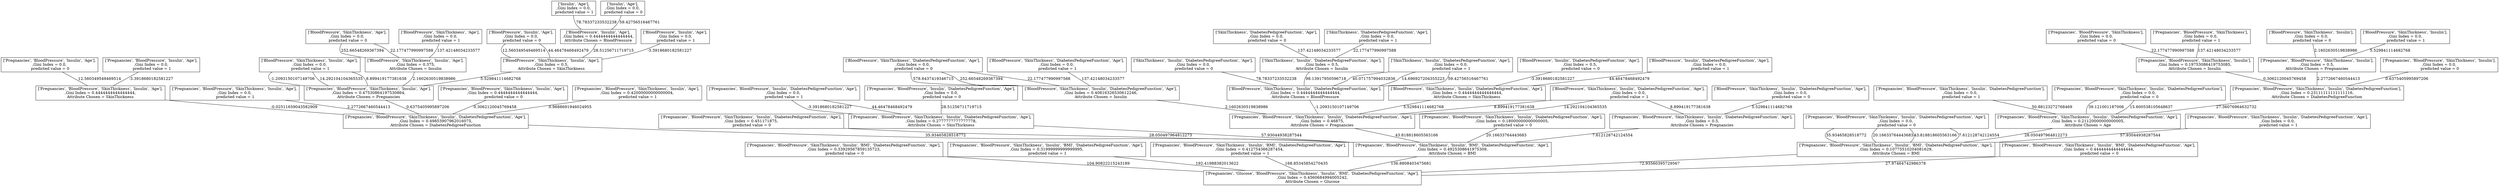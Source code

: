 graph "Decision Tree" {
	size="1000,3000"
	node [shape=rectangle]
	"['Pregnancies', 'BloodPressure', 'SkinThickness', 'Insulin', 'BMI', 'DiabetesPedigreeFunction', 'Age'],
,Gini Index = 0.33929567859135723,
 predicted value = 0" -- "['Pregnancies', 'Glucose', 'BloodPressure', 'SkinThickness', 'Insulin', 'BMI', 'DiabetesPedigreeFunction', 'Age'],
,Gini Index = 0.4560684994005242,
Attribute Chosen = Glucose" [label=104.90822215243189]
	"['Pregnancies', 'BloodPressure', 'SkinThickness', 'Insulin', 'BMI', 'DiabetesPedigreeFunction', 'Age'],
,Gini Index = 0.31999999999999995,
 predicted value = 1" -- "['Pregnancies', 'Glucose', 'BloodPressure', 'SkinThickness', 'Insulin', 'BMI', 'DiabetesPedigreeFunction', 'Age'],
,Gini Index = 0.4560684994005242,
Attribute Chosen = Glucose" [label=192.41988382013622]
	"['Pregnancies', 'BloodPressure', 'SkinThickness', 'Insulin', 'BMI', 'DiabetesPedigreeFunction', 'Age'],
,Gini Index = 0.412754366287454,
 predicted value = 1" -- "['Pregnancies', 'Glucose', 'BloodPressure', 'SkinThickness', 'Insulin', 'BMI', 'DiabetesPedigreeFunction', 'Age'],
,Gini Index = 0.4560684994005242,
Attribute Chosen = Glucose" [label=168.85345854270435]
	"['Pregnancies', 'BloodPressure', 'SkinThickness', 'Insulin', 'BMI', 'DiabetesPedigreeFunction', 'Age'],
,Gini Index = 0.4925308641975309,
Attribute Chosen = BMI" -- "['Pregnancies', 'Glucose', 'BloodPressure', 'SkinThickness', 'Insulin', 'BMI', 'DiabetesPedigreeFunction', 'Age'],
,Gini Index = 0.4560684994005242,
Attribute Chosen = Glucose" [label=136.8808403475681]
	"['Pregnancies', 'BloodPressure', 'SkinThickness', 'Insulin', 'BMI', 'DiabetesPedigreeFunction', 'Age'],
,Gini Index = 0.10775510204081629,
Attribute Chosen = BMI" -- "['Pregnancies', 'Glucose', 'BloodPressure', 'SkinThickness', 'Insulin', 'BMI', 'DiabetesPedigreeFunction', 'Age'],
,Gini Index = 0.4560684994005242,
Attribute Chosen = Glucose" [label=72.93560395729567]
	"['Pregnancies', 'BloodPressure', 'SkinThickness', 'Insulin', 'BMI', 'DiabetesPedigreeFunction', 'Age'],
,Gini Index = 0.4444444444444444,
 predicted value = 0" -- "['Pregnancies', 'Glucose', 'BloodPressure', 'SkinThickness', 'Insulin', 'BMI', 'DiabetesPedigreeFunction', 'Age'],
,Gini Index = 0.4560684994005242,
Attribute Chosen = Glucose" [label=27.97464742986378]
	"['Pregnancies', 'BloodPressure', 'SkinThickness', 'Insulin', 'DiabetesPedigreeFunction', 'Age'],
,Gini Index = 0.49853907962016075,
Attribute Chosen = DiabetesPedigreeFunction" -- "['Pregnancies', 'BloodPressure', 'SkinThickness', 'Insulin', 'BMI', 'DiabetesPedigreeFunction', 'Age'],
,Gini Index = 0.4925308641975309,
Attribute Chosen = BMI" [label=35.93465828518772]
	"['Pregnancies', 'BloodPressure', 'SkinThickness', 'Insulin', 'DiabetesPedigreeFunction', 'Age'],
,Gini Index = 0.451171875,
 predicted value = 0" -- "['Pregnancies', 'BloodPressure', 'SkinThickness', 'Insulin', 'BMI', 'DiabetesPedigreeFunction', 'Age'],
,Gini Index = 0.4925308641975309,
Attribute Chosen = BMI" [label=28.050497964812273]
	"['Pregnancies', 'BloodPressure', 'SkinThickness', 'Insulin', 'DiabetesPedigreeFunction', 'Age'],
,Gini Index = 0.2777777777777778,
Attribute Chosen = SkinThickness" -- "['Pregnancies', 'BloodPressure', 'SkinThickness', 'Insulin', 'BMI', 'DiabetesPedigreeFunction', 'Age'],
,Gini Index = 0.4925308641975309,
Attribute Chosen = BMI" [label=57.93044938287544]
	"['Pregnancies', 'BloodPressure', 'SkinThickness', 'Insulin', 'DiabetesPedigreeFunction', 'Age'],
,Gini Index = 0.46875,
Attribute Chosen = Pregnancies" -- "['Pregnancies', 'BloodPressure', 'SkinThickness', 'Insulin', 'BMI', 'DiabetesPedigreeFunction', 'Age'],
,Gini Index = 0.4925308641975309,
Attribute Chosen = BMI" [label=43.818818605563166]
	"['Pregnancies', 'BloodPressure', 'SkinThickness', 'Insulin', 'DiabetesPedigreeFunction', 'Age'],
,Gini Index = 0.18000000000000005,
 predicted value = 0" -- "['Pregnancies', 'BloodPressure', 'SkinThickness', 'Insulin', 'BMI', 'DiabetesPedigreeFunction', 'Age'],
,Gini Index = 0.4925308641975309,
Attribute Chosen = BMI" [label=20.16633764443683]
	"['Pregnancies', 'BloodPressure', 'SkinThickness', 'Insulin', 'DiabetesPedigreeFunction', 'Age'],
,Gini Index = 0.5,
Attribute Chosen = Pregnancies" -- "['Pregnancies', 'BloodPressure', 'SkinThickness', 'Insulin', 'BMI', 'DiabetesPedigreeFunction', 'Age'],
,Gini Index = 0.4925308641975309,
Attribute Chosen = BMI" [label=7.612128742124554]
	"['Pregnancies', 'BloodPressure', 'SkinThickness', 'Insulin', 'DiabetesPedigreeFunction', 'Age'],
,Gini Index = 0.0,
 predicted value = 0" -- "['Pregnancies', 'BloodPressure', 'SkinThickness', 'Insulin', 'BMI', 'DiabetesPedigreeFunction', 'Age'],
,Gini Index = 0.10775510204081629,
Attribute Chosen = BMI" [label=35.93465828518772]
	"['Pregnancies', 'BloodPressure', 'SkinThickness', 'Insulin', 'DiabetesPedigreeFunction', 'Age'],
,Gini Index = 0.21120000000000005,
Attribute Chosen = Age" -- "['Pregnancies', 'BloodPressure', 'SkinThickness', 'Insulin', 'BMI', 'DiabetesPedigreeFunction', 'Age'],
,Gini Index = 0.10775510204081629,
Attribute Chosen = BMI" [label=28.050497964812273]
	"['Pregnancies', 'BloodPressure', 'SkinThickness', 'Insulin', 'DiabetesPedigreeFunction', 'Age'],
,Gini Index = 0.0,
 predicted value = 0" -- "['Pregnancies', 'BloodPressure', 'SkinThickness', 'Insulin', 'BMI', 'DiabetesPedigreeFunction', 'Age'],
,Gini Index = 0.10775510204081629,
Attribute Chosen = BMI" [label=20.16633764443683]
	"['Pregnancies', 'BloodPressure', 'SkinThickness', 'Insulin', 'DiabetesPedigreeFunction', 'Age'],
,Gini Index = 0.0,
 predicted value = 0" -- "['Pregnancies', 'BloodPressure', 'SkinThickness', 'Insulin', 'BMI', 'DiabetesPedigreeFunction', 'Age'],
,Gini Index = 0.10775510204081629,
Attribute Chosen = BMI" [label=43.818818605563166]
	"['Pregnancies', 'BloodPressure', 'SkinThickness', 'Insulin', 'DiabetesPedigreeFunction', 'Age'],
,Gini Index = 0.0,
 predicted value = 0" -- "['Pregnancies', 'BloodPressure', 'SkinThickness', 'Insulin', 'BMI', 'DiabetesPedigreeFunction', 'Age'],
,Gini Index = 0.10775510204081629,
Attribute Chosen = BMI" [label=7.612128742124554]
	"['Pregnancies', 'BloodPressure', 'SkinThickness', 'Insulin', 'DiabetesPedigreeFunction', 'Age'],
,Gini Index = 0.0,
 predicted value = 1" -- "['Pregnancies', 'BloodPressure', 'SkinThickness', 'Insulin', 'BMI', 'DiabetesPedigreeFunction', 'Age'],
,Gini Index = 0.10775510204081629,
Attribute Chosen = BMI" [label=57.93044938287544]
	"['Pregnancies', 'BloodPressure', 'SkinThickness', 'Insulin', 'Age'],
,Gini Index = 0.47530864197530864,
Attribute Chosen = Pregnancies" -- "['Pregnancies', 'BloodPressure', 'SkinThickness', 'Insulin', 'DiabetesPedigreeFunction', 'Age'],
,Gini Index = 0.49853907962016075,
Attribute Chosen = DiabetesPedigreeFunction" [label=0.6375405995897206]
	"['Pregnancies', 'BloodPressure', 'SkinThickness', 'Insulin', 'Age'],
,Gini Index = 0.4444444444444444,
 predicted value = 0" -- "['Pregnancies', 'BloodPressure', 'SkinThickness', 'Insulin', 'DiabetesPedigreeFunction', 'Age'],
,Gini Index = 0.49853907962016075,
Attribute Chosen = DiabetesPedigreeFunction" [label=0.3062120045769458]
	"['Pregnancies', 'BloodPressure', 'SkinThickness', 'Insulin', 'Age'],
,Gini Index = 0.42000000000000004,
 predicted value = 1" -- "['Pregnancies', 'BloodPressure', 'SkinThickness', 'Insulin', 'DiabetesPedigreeFunction', 'Age'],
,Gini Index = 0.49853907962016075,
Attribute Chosen = DiabetesPedigreeFunction" [label=0.9688691946024955]
	"['Pregnancies', 'BloodPressure', 'SkinThickness', 'Insulin', 'Age'],
,Gini Index = 0.4444444444444444,
Attribute Chosen = SkinThickness" -- "['Pregnancies', 'BloodPressure', 'SkinThickness', 'Insulin', 'DiabetesPedigreeFunction', 'Age'],
,Gini Index = 0.49853907962016075,
Attribute Chosen = DiabetesPedigreeFunction" [label=-0.02511659043582909]
	"['Pregnancies', 'BloodPressure', 'SkinThickness', 'Insulin', 'Age'],
,Gini Index = 0.0,
 predicted value = 1" -- "['Pregnancies', 'BloodPressure', 'SkinThickness', 'Insulin', 'DiabetesPedigreeFunction', 'Age'],
,Gini Index = 0.49853907962016075,
Attribute Chosen = DiabetesPedigreeFunction" [label=2.2772667460544413]
	"['Pregnancies', 'BloodPressure', 'Insulin', 'DiabetesPedigreeFunction', 'Age'],
,Gini Index = 0.0,
 predicted value = 1" -- "['Pregnancies', 'BloodPressure', 'SkinThickness', 'Insulin', 'DiabetesPedigreeFunction', 'Age'],
,Gini Index = 0.2777777777777778,
Attribute Chosen = SkinThickness" [label=44.46478468492479]
	"['Pregnancies', 'BloodPressure', 'Insulin', 'DiabetesPedigreeFunction', 'Age'],
,Gini Index = 0.0,
 predicted value = 1" -- "['Pregnancies', 'BloodPressure', 'SkinThickness', 'Insulin', 'DiabetesPedigreeFunction', 'Age'],
,Gini Index = 0.2777777777777778,
Attribute Chosen = SkinThickness" [label=-3.3918680182581227]
	"['Pregnancies', 'BloodPressure', 'Insulin', 'DiabetesPedigreeFunction', 'Age'],
,Gini Index = 0.0,
 predicted value = 0" -- "['Pregnancies', 'BloodPressure', 'SkinThickness', 'Insulin', 'DiabetesPedigreeFunction', 'Age'],
,Gini Index = 0.2777777777777778,
Attribute Chosen = SkinThickness" [label=28.51256711719715]
	"['BloodPressure', 'SkinThickness', 'Insulin', 'DiabetesPedigreeFunction', 'Age'],
,Gini Index = 0.0,
 predicted value = 1" -- "['Pregnancies', 'BloodPressure', 'SkinThickness', 'Insulin', 'DiabetesPedigreeFunction', 'Age'],
,Gini Index = 0.46875,
Attribute Chosen = Pregnancies" [label=8.899419177381638]
	"['BloodPressure', 'SkinThickness', 'Insulin', 'DiabetesPedigreeFunction', 'Age'],
,Gini Index = 0.4444444444444444,
Attribute Chosen = BloodPressure" -- "['Pregnancies', 'BloodPressure', 'SkinThickness', 'Insulin', 'DiabetesPedigreeFunction', 'Age'],
,Gini Index = 0.46875,
Attribute Chosen = Pregnancies" [label=-1.2093150107149706]
	"['BloodPressure', 'SkinThickness', 'Insulin', 'DiabetesPedigreeFunction', 'Age'],
,Gini Index = 0.40816326530612246,
Attribute Chosen = Insulin" -- "['Pregnancies', 'BloodPressure', 'SkinThickness', 'Insulin', 'DiabetesPedigreeFunction', 'Age'],
,Gini Index = 0.46875,
Attribute Chosen = Pregnancies" [label=2.1602630519838986]
	"['BloodPressure', 'SkinThickness', 'Insulin', 'DiabetesPedigreeFunction', 'Age'],
,Gini Index = 0.4444444444444444,
Attribute Chosen = SkinThickness" -- "['Pregnancies', 'BloodPressure', 'SkinThickness', 'Insulin', 'DiabetesPedigreeFunction', 'Age'],
,Gini Index = 0.46875,
Attribute Chosen = Pregnancies" [label=5.529841114682768]
	"['BloodPressure', 'SkinThickness', 'Insulin', 'DiabetesPedigreeFunction', 'Age'],
,Gini Index = 0.0,
 predicted value = 1" -- "['Pregnancies', 'BloodPressure', 'SkinThickness', 'Insulin', 'DiabetesPedigreeFunction', 'Age'],
,Gini Index = 0.46875,
Attribute Chosen = Pregnancies" [label=14.292104104365535]
	"['BloodPressure', 'SkinThickness', 'Insulin', 'DiabetesPedigreeFunction', 'Age'],
,Gini Index = 0.0,
 predicted value = 1" -- "['Pregnancies', 'BloodPressure', 'SkinThickness', 'Insulin', 'DiabetesPedigreeFunction', 'Age'],
,Gini Index = 0.5,
Attribute Chosen = Pregnancies" [label=8.899419177381638]
	"['BloodPressure', 'SkinThickness', 'Insulin', 'DiabetesPedigreeFunction', 'Age'],
,Gini Index = 0.0,
 predicted value = 0" -- "['Pregnancies', 'BloodPressure', 'SkinThickness', 'Insulin', 'DiabetesPedigreeFunction', 'Age'],
,Gini Index = 0.5,
Attribute Chosen = Pregnancies" [label=5.529841114682768]
	"['Pregnancies', 'BloodPressure', 'SkinThickness', 'Insulin', 'DiabetesPedigreeFunction'],
,Gini Index = 0.23111111111111116,
Attribute Chosen = DiabetesPedigreeFunction" -- "['Pregnancies', 'BloodPressure', 'SkinThickness', 'Insulin', 'DiabetesPedigreeFunction', 'Age'],
,Gini Index = 0.21120000000000005,
Attribute Chosen = Age" [label=27.36076964632732]
	"['Pregnancies', 'BloodPressure', 'SkinThickness', 'Insulin', 'DiabetesPedigreeFunction'],
,Gini Index = 0.0,
 predicted value = 0" -- "['Pregnancies', 'BloodPressure', 'SkinThickness', 'Insulin', 'DiabetesPedigreeFunction', 'Age'],
,Gini Index = 0.21120000000000005,
Attribute Chosen = Age" [label=15.600538105648637]
	"['Pregnancies', 'BloodPressure', 'SkinThickness', 'Insulin', 'DiabetesPedigreeFunction'],
,Gini Index = 0.0,
 predicted value = 0" -- "['Pregnancies', 'BloodPressure', 'SkinThickness', 'Insulin', 'DiabetesPedigreeFunction', 'Age'],
,Gini Index = 0.21120000000000005,
Attribute Chosen = Age" [label=39.121001187006]
	"['Pregnancies', 'BloodPressure', 'SkinThickness', 'Insulin', 'DiabetesPedigreeFunction'],
,Gini Index = 0.0,
 predicted value = 1" -- "['Pregnancies', 'BloodPressure', 'SkinThickness', 'Insulin', 'DiabetesPedigreeFunction', 'Age'],
,Gini Index = 0.21120000000000005,
Attribute Chosen = Age" [label=50.88123272768469]
	"['BloodPressure', 'SkinThickness', 'Insulin', 'Age'],
,Gini Index = 0.0,
 predicted value = 1" -- "['Pregnancies', 'BloodPressure', 'SkinThickness', 'Insulin', 'Age'],
,Gini Index = 0.47530864197530864,
Attribute Chosen = Pregnancies" [label=14.292104104365535]
	"['BloodPressure', 'SkinThickness', 'Insulin', 'Age'],
,Gini Index = 0.0,
 predicted value = 1" -- "['Pregnancies', 'BloodPressure', 'SkinThickness', 'Insulin', 'Age'],
,Gini Index = 0.47530864197530864,
Attribute Chosen = Pregnancies" [label=8.899419177381638]
	"['BloodPressure', 'SkinThickness', 'Insulin', 'Age'],
,Gini Index = 0.375,
Attribute Chosen = Insulin" -- "['Pregnancies', 'BloodPressure', 'SkinThickness', 'Insulin', 'Age'],
,Gini Index = 0.47530864197530864,
Attribute Chosen = Pregnancies" [label=2.1602630519838986]
	"['BloodPressure', 'SkinThickness', 'Insulin', 'Age'],
,Gini Index = 0.5,
Attribute Chosen = SkinThickness" -- "['Pregnancies', 'BloodPressure', 'SkinThickness', 'Insulin', 'Age'],
,Gini Index = 0.47530864197530864,
Attribute Chosen = Pregnancies" [label=5.529841114682768]
	"['BloodPressure', 'SkinThickness', 'Insulin', 'Age'],
,Gini Index = 0.0,
 predicted value = 1" -- "['Pregnancies', 'BloodPressure', 'SkinThickness', 'Insulin', 'Age'],
,Gini Index = 0.47530864197530864,
Attribute Chosen = Pregnancies" [label=-1.2093150107149706]
	"['Pregnancies', 'BloodPressure', 'Insulin', 'Age'],
,Gini Index = 0.0,
 predicted value = 1" -- "['Pregnancies', 'BloodPressure', 'SkinThickness', 'Insulin', 'Age'],
,Gini Index = 0.4444444444444444,
Attribute Chosen = SkinThickness" [label=-3.3918680182581227]
	"['Pregnancies', 'BloodPressure', 'Insulin', 'Age'],
,Gini Index = 0.0,
 predicted value = 0" -- "['Pregnancies', 'BloodPressure', 'SkinThickness', 'Insulin', 'Age'],
,Gini Index = 0.4444444444444444,
Attribute Chosen = SkinThickness" [label=12.560349549469514]
	"['SkinThickness', 'Insulin', 'DiabetesPedigreeFunction', 'Age'],
,Gini Index = 0.0,
 predicted value = 0" -- "['BloodPressure', 'SkinThickness', 'Insulin', 'DiabetesPedigreeFunction', 'Age'],
,Gini Index = 0.4444444444444444,
Attribute Chosen = BloodPressure" [label=78.78337233532238]
	"['SkinThickness', 'Insulin', 'DiabetesPedigreeFunction', 'Age'],
,Gini Index = 0.5,
Attribute Chosen = Insulin" -- "['BloodPressure', 'SkinThickness', 'Insulin', 'DiabetesPedigreeFunction', 'Age'],
,Gini Index = 0.4444444444444444,
Attribute Chosen = BloodPressure" [label=98.13917950596718]
	"['SkinThickness', 'Insulin', 'DiabetesPedigreeFunction', 'Age'],
,Gini Index = 0.0,
 predicted value = 1" -- "['BloodPressure', 'SkinThickness', 'Insulin', 'DiabetesPedigreeFunction', 'Age'],
,Gini Index = 0.4444444444444444,
Attribute Chosen = BloodPressure" [label=40.071757994032836]
	"['SkinThickness', 'Insulin', 'DiabetesPedigreeFunction', 'Age'],
,Gini Index = 0.0,
 predicted value = 1" -- "['BloodPressure', 'SkinThickness', 'Insulin', 'DiabetesPedigreeFunction', 'Age'],
,Gini Index = 0.4444444444444444,
Attribute Chosen = BloodPressure" [label=14.696927204355223]
	"['SkinThickness', 'Insulin', 'DiabetesPedigreeFunction', 'Age'],
,Gini Index = 0.0,
 predicted value = 1" -- "['BloodPressure', 'SkinThickness', 'Insulin', 'DiabetesPedigreeFunction', 'Age'],
,Gini Index = 0.4444444444444444,
Attribute Chosen = BloodPressure" [label=59.42756516467761]
	"['BloodPressure', 'SkinThickness', 'DiabetesPedigreeFunction', 'Age'],
,Gini Index = 0.0,
 predicted value = 1" -- "['BloodPressure', 'SkinThickness', 'Insulin', 'DiabetesPedigreeFunction', 'Age'],
,Gini Index = 0.40816326530612246,
Attribute Chosen = Insulin" [label=137.42148034233577]
	"['BloodPressure', 'SkinThickness', 'DiabetesPedigreeFunction', 'Age'],
,Gini Index = 0.0,
 predicted value = 0" -- "['BloodPressure', 'SkinThickness', 'Insulin', 'DiabetesPedigreeFunction', 'Age'],
,Gini Index = 0.40816326530612246,
Attribute Chosen = Insulin" [label=578.6437419346715]
	"['BloodPressure', 'SkinThickness', 'DiabetesPedigreeFunction', 'Age'],
,Gini Index = 0.0,
 predicted value = 0" -- "['BloodPressure', 'SkinThickness', 'Insulin', 'DiabetesPedigreeFunction', 'Age'],
,Gini Index = 0.40816326530612246,
Attribute Chosen = Insulin" [label=252.66548269367394]
	"['BloodPressure', 'SkinThickness', 'DiabetesPedigreeFunction', 'Age'],
,Gini Index = 0.0,
 predicted value = 0" -- "['BloodPressure', 'SkinThickness', 'Insulin', 'DiabetesPedigreeFunction', 'Age'],
,Gini Index = 0.40816326530612246,
Attribute Chosen = Insulin" [label=22.177477990997588]
	"['BloodPressure', 'Insulin', 'DiabetesPedigreeFunction', 'Age'],
,Gini Index = 0.0,
 predicted value = 1" -- "['BloodPressure', 'SkinThickness', 'Insulin', 'DiabetesPedigreeFunction', 'Age'],
,Gini Index = 0.4444444444444444,
Attribute Chosen = SkinThickness" [label=44.46478468492479]
	"['BloodPressure', 'Insulin', 'DiabetesPedigreeFunction', 'Age'],
,Gini Index = 0.5,
 predicted value = 0" -- "['BloodPressure', 'SkinThickness', 'Insulin', 'DiabetesPedigreeFunction', 'Age'],
,Gini Index = 0.4444444444444444,
Attribute Chosen = SkinThickness" [label=-3.3918680182581227]
	"['Pregnancies', 'BloodPressure', 'SkinThickness', 'Insulin'],
,Gini Index = 0.19753086419753085,
Attribute Chosen = Insulin" -- "['Pregnancies', 'BloodPressure', 'SkinThickness', 'Insulin', 'DiabetesPedigreeFunction'],
,Gini Index = 0.23111111111111116,
Attribute Chosen = DiabetesPedigreeFunction" [label=0.3062120045769458]
	"['Pregnancies', 'BloodPressure', 'SkinThickness', 'Insulin'],
,Gini Index = 0.5,
Attribute Chosen = Pregnancies" -- "['Pregnancies', 'BloodPressure', 'SkinThickness', 'Insulin', 'DiabetesPedigreeFunction'],
,Gini Index = 0.23111111111111116,
Attribute Chosen = DiabetesPedigreeFunction" [label=2.2772667460544413]
	"['Pregnancies', 'BloodPressure', 'SkinThickness', 'Insulin'],
,Gini Index = 0.0,
 predicted value = 0" -- "['Pregnancies', 'BloodPressure', 'SkinThickness', 'Insulin', 'DiabetesPedigreeFunction'],
,Gini Index = 0.23111111111111116,
Attribute Chosen = DiabetesPedigreeFunction" [label=0.6375405995897206]
	"['BloodPressure', 'SkinThickness', 'Age'],
,Gini Index = 0.0,
 predicted value = 0" -- "['BloodPressure', 'SkinThickness', 'Insulin', 'Age'],
,Gini Index = 0.375,
Attribute Chosen = Insulin" [label=22.177477990997588]
	"['BloodPressure', 'SkinThickness', 'Age'],
,Gini Index = 0.0,
 predicted value = 0" -- "['BloodPressure', 'SkinThickness', 'Insulin', 'Age'],
,Gini Index = 0.375,
Attribute Chosen = Insulin" [label=252.66548269367394]
	"['BloodPressure', 'SkinThickness', 'Age'],
,Gini Index = 0.0,
 predicted value = 1" -- "['BloodPressure', 'SkinThickness', 'Insulin', 'Age'],
,Gini Index = 0.375,
Attribute Chosen = Insulin" [label=137.42148034233577]
	"['BloodPressure', 'Insulin', 'Age'],
,Gini Index = 0.4444444444444444,
Attribute Chosen = BloodPressure" -- "['BloodPressure', 'SkinThickness', 'Insulin', 'Age'],
,Gini Index = 0.5,
Attribute Chosen = SkinThickness" [label=28.51256711719715]
	"['BloodPressure', 'Insulin', 'Age'],
,Gini Index = 0.0,
 predicted value = 1" -- "['BloodPressure', 'SkinThickness', 'Insulin', 'Age'],
,Gini Index = 0.5,
Attribute Chosen = SkinThickness" [label=-3.3918680182581227]
	"['BloodPressure', 'Insulin', 'Age'],
,Gini Index = 0.0,
 predicted value = 0" -- "['BloodPressure', 'SkinThickness', 'Insulin', 'Age'],
,Gini Index = 0.5,
Attribute Chosen = SkinThickness" [label=12.560349549469514]
	"['BloodPressure', 'Insulin', 'Age'],
,Gini Index = 0.0,
 predicted value = 0" -- "['BloodPressure', 'SkinThickness', 'Insulin', 'Age'],
,Gini Index = 0.5,
Attribute Chosen = SkinThickness" [label=44.46478468492479]
	"['SkinThickness', 'DiabetesPedigreeFunction', 'Age'],
,Gini Index = 0.0,
 predicted value = 0" -- "['SkinThickness', 'Insulin', 'DiabetesPedigreeFunction', 'Age'],
,Gini Index = 0.5,
Attribute Chosen = Insulin" [label=137.42148034233577]
	"['SkinThickness', 'DiabetesPedigreeFunction', 'Age'],
,Gini Index = 0.0,
 predicted value = 1" -- "['SkinThickness', 'Insulin', 'DiabetesPedigreeFunction', 'Age'],
,Gini Index = 0.5,
Attribute Chosen = Insulin" [label=22.177477990997588]
	"['Pregnancies', 'BloodPressure', 'SkinThickness'],
,Gini Index = 0.0,
 predicted value = 0" -- "['Pregnancies', 'BloodPressure', 'SkinThickness', 'Insulin'],
,Gini Index = 0.19753086419753085,
Attribute Chosen = Insulin" [label=22.177477990997588]
	"['Pregnancies', 'BloodPressure', 'SkinThickness'],
,Gini Index = 0.0,
 predicted value = 1" -- "['Pregnancies', 'BloodPressure', 'SkinThickness', 'Insulin'],
,Gini Index = 0.19753086419753085,
Attribute Chosen = Insulin" [label=137.42148034233577]
	"['BloodPressure', 'SkinThickness', 'Insulin'],
,Gini Index = 0.0,
 predicted value = 0" -- "['Pregnancies', 'BloodPressure', 'SkinThickness', 'Insulin'],
,Gini Index = 0.5,
Attribute Chosen = Pregnancies" [label=2.1602630519838986]
	"['BloodPressure', 'SkinThickness', 'Insulin'],
,Gini Index = 0.0,
 predicted value = 1" -- "['Pregnancies', 'BloodPressure', 'SkinThickness', 'Insulin'],
,Gini Index = 0.5,
Attribute Chosen = Pregnancies" [label=5.529841114682768]
	"['Insulin', 'Age'],
,Gini Index = 0.0,
 predicted value = 1" -- "['BloodPressure', 'Insulin', 'Age'],
,Gini Index = 0.4444444444444444,
Attribute Chosen = BloodPressure" [label=78.78337233532238]
	"['Insulin', 'Age'],
,Gini Index = 0.0,
 predicted value = 0" -- "['BloodPressure', 'Insulin', 'Age'],
,Gini Index = 0.4444444444444444,
Attribute Chosen = BloodPressure" [label=59.42756516467761]
}
